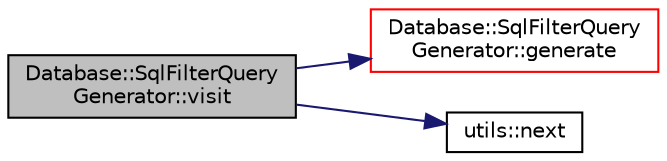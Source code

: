 digraph "Database::SqlFilterQueryGenerator::visit"
{
 // LATEX_PDF_SIZE
  edge [fontname="Helvetica",fontsize="10",labelfontname="Helvetica",labelfontsize="10"];
  node [fontname="Helvetica",fontsize="10",shape=record];
  rankdir="LR";
  Node1 [label="Database::SqlFilterQuery\lGenerator::visit",height=0.2,width=0.4,color="black", fillcolor="grey75", style="filled", fontcolor="black",tooltip=" "];
  Node1 -> Node2 [color="midnightblue",fontsize="10",style="solid",fontname="Helvetica"];
  Node2 [label="Database::SqlFilterQuery\lGenerator::generate",height=0.2,width=0.4,color="red", fillcolor="white", style="filled",URL="$class_database_1_1_sql_filter_query_generator.html#a41b86be1876d22b283d495106b9bcf0c",tooltip=" "];
  Node1 -> Node4 [color="midnightblue",fontsize="10",style="solid",fontname="Helvetica"];
  Node4 [label="utils::next",height=0.2,width=0.4,color="black", fillcolor="white", style="filled",URL="$namespaceutils.html#a4f570843b8487b023e177d72d0e5f682",tooltip=" "];
}
